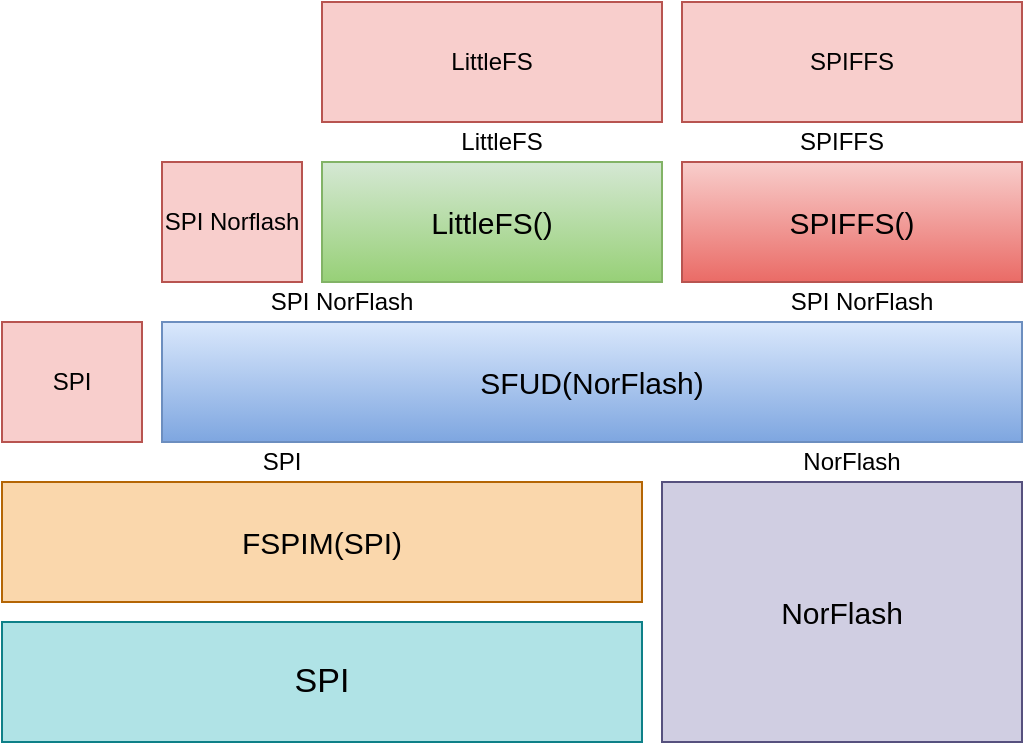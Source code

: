 <mxfile>
    <diagram id="3jWcMsoB-p0nQOXM3Rqz" name=" 1 ">
        <mxGraphModel dx="1462" dy="555" grid="1" gridSize="10" guides="1" tooltips="1" connect="1" arrows="1" fold="1" page="1" pageScale="1" pageWidth="827" pageHeight="1169" background="#FFFFFF" math="0" shadow="0">
            <root>
                <mxCell id="0"/>
                <mxCell id="1" parent="0"/>
                <mxCell id="2" value="&lt;font color=&quot;#000000&quot;&gt;LittleFS &lt;/font&gt;" style="rounded=0;whiteSpace=wrap;html=1;fillColor=#f8cecc;strokeColor=#b85450;" parent="1" vertex="1">
                    <mxGeometry x="120" y="60" width="170" height="60" as="geometry"/>
                </mxCell>
                <mxCell id="7" value="&lt;font style=&quot;font-size: 15px&quot; color=&quot;#000000&quot;&gt;LittleFS()&lt;/font&gt;" style="rounded=0;whiteSpace=wrap;html=1;fillColor=#d5e8d4;gradientColor=#97d077;strokeColor=#82b366;" parent="1" vertex="1">
                    <mxGeometry x="120" y="140" width="170" height="60" as="geometry"/>
                </mxCell>
                <mxCell id="8" value="&lt;font style=&quot;font-size: 15px&quot; color=&quot;#000000&quot;&gt;SPIFFS()&lt;/font&gt;" style="rounded=0;whiteSpace=wrap;html=1;fillColor=#f8cecc;gradientColor=#ea6b66;strokeColor=#b85450;" parent="1" vertex="1">
                    <mxGeometry x="300" y="140" width="170" height="60" as="geometry"/>
                </mxCell>
                <mxCell id="9" value="&lt;font style=&quot;font-size: 15px&quot; color=&quot;#000000&quot;&gt;SFUD(NorFlash)&lt;/font&gt;" style="rounded=0;whiteSpace=wrap;html=1;fillColor=#dae8fc;gradientColor=#7ea6e0;strokeColor=#6c8ebf;" parent="1" vertex="1">
                    <mxGeometry x="40" y="220" width="430" height="60" as="geometry"/>
                </mxCell>
                <mxCell id="10" value="&lt;font style=&quot;font-size: 15px&quot; color=&quot;#000000&quot;&gt;FSPIM(SPI)&lt;/font&gt;" style="rounded=0;whiteSpace=wrap;html=1;fillColor=#fad7ac;strokeColor=#b46504;" parent="1" vertex="1">
                    <mxGeometry x="-40" y="300" width="320" height="60" as="geometry"/>
                </mxCell>
                <mxCell id="11" value="&lt;font color=&quot;#000000&quot; style=&quot;font-size: 17px&quot;&gt;SPI&lt;/font&gt;" style="rounded=0;whiteSpace=wrap;html=1;fillColor=#b0e3e6;strokeColor=#0e8088;" parent="1" vertex="1">
                    <mxGeometry x="-40" y="370" width="320" height="60" as="geometry"/>
                </mxCell>
                <mxCell id="12" value="&lt;font style=&quot;font-size: 15px&quot; color=&quot;#000000&quot;&gt;NorFlash&lt;/font&gt;" style="rounded=0;whiteSpace=wrap;html=1;fillColor=#d0cee2;strokeColor=#56517e;" parent="1" vertex="1">
                    <mxGeometry x="290" y="300" width="180" height="130" as="geometry"/>
                </mxCell>
                <mxCell id="13" value="&lt;font color=&quot;#000000&quot;&gt;SPI &lt;/font&gt;" style="text;html=1;strokeColor=none;fillColor=none;align=center;verticalAlign=middle;whiteSpace=wrap;rounded=0;" parent="1" vertex="1">
                    <mxGeometry x="60" y="280" width="80" height="20" as="geometry"/>
                </mxCell>
                <mxCell id="14" value="&lt;font color=&quot;#000000&quot;&gt;NorFlash&lt;/font&gt;" style="text;html=1;strokeColor=none;fillColor=none;align=center;verticalAlign=middle;whiteSpace=wrap;rounded=0;" parent="1" vertex="1">
                    <mxGeometry x="310" y="280" width="150" height="20" as="geometry"/>
                </mxCell>
                <mxCell id="15" value="&lt;font color=&quot;#000000&quot;&gt;SPI NorFlash &lt;/font&gt;" style="text;html=1;strokeColor=none;fillColor=none;align=center;verticalAlign=middle;whiteSpace=wrap;rounded=0;" parent="1" vertex="1">
                    <mxGeometry x="60" y="200" width="140" height="20" as="geometry"/>
                </mxCell>
                <mxCell id="16" value="&lt;font color=&quot;#000000&quot;&gt;SPI NorFlash &lt;/font&gt;" style="text;html=1;strokeColor=none;fillColor=none;align=center;verticalAlign=middle;whiteSpace=wrap;rounded=0;" parent="1" vertex="1">
                    <mxGeometry x="320" y="200" width="140" height="20" as="geometry"/>
                </mxCell>
                <mxCell id="17" value="&lt;font color=&quot;#000000&quot;&gt;LittleFS &lt;/font&gt;" style="text;html=1;strokeColor=none;fillColor=none;align=center;verticalAlign=middle;whiteSpace=wrap;rounded=0;" parent="1" vertex="1">
                    <mxGeometry x="140" y="120" width="140" height="20" as="geometry"/>
                </mxCell>
                <mxCell id="18" value="&lt;font color=&quot;#000000&quot;&gt;SPIFFS &lt;/font&gt;" style="text;html=1;strokeColor=none;fillColor=none;align=center;verticalAlign=middle;whiteSpace=wrap;rounded=0;" parent="1" vertex="1">
                    <mxGeometry x="310" y="120" width="140" height="20" as="geometry"/>
                </mxCell>
                <mxCell id="21" value="&lt;font color=&quot;#000000&quot;&gt;SPI Norflash&lt;/font&gt;" style="rounded=0;whiteSpace=wrap;html=1;fillColor=#f8cecc;strokeColor=#b85450;" vertex="1" parent="1">
                    <mxGeometry x="40" y="140" width="70" height="60" as="geometry"/>
                </mxCell>
                <mxCell id="22" value="&lt;font color=&quot;#000000&quot;&gt;SPI &lt;/font&gt;" style="rounded=0;whiteSpace=wrap;html=1;fillColor=#f8cecc;strokeColor=#b85450;" vertex="1" parent="1">
                    <mxGeometry x="-40" y="220" width="70" height="60" as="geometry"/>
                </mxCell>
                <mxCell id="23" value="&lt;font color=&quot;#000000&quot;&gt;SPIFFS &lt;/font&gt;" style="rounded=0;whiteSpace=wrap;html=1;fillColor=#f8cecc;strokeColor=#b85450;" vertex="1" parent="1">
                    <mxGeometry x="300" y="60" width="170" height="60" as="geometry"/>
                </mxCell>
            </root>
        </mxGraphModel>
    </diagram>
</mxfile>
